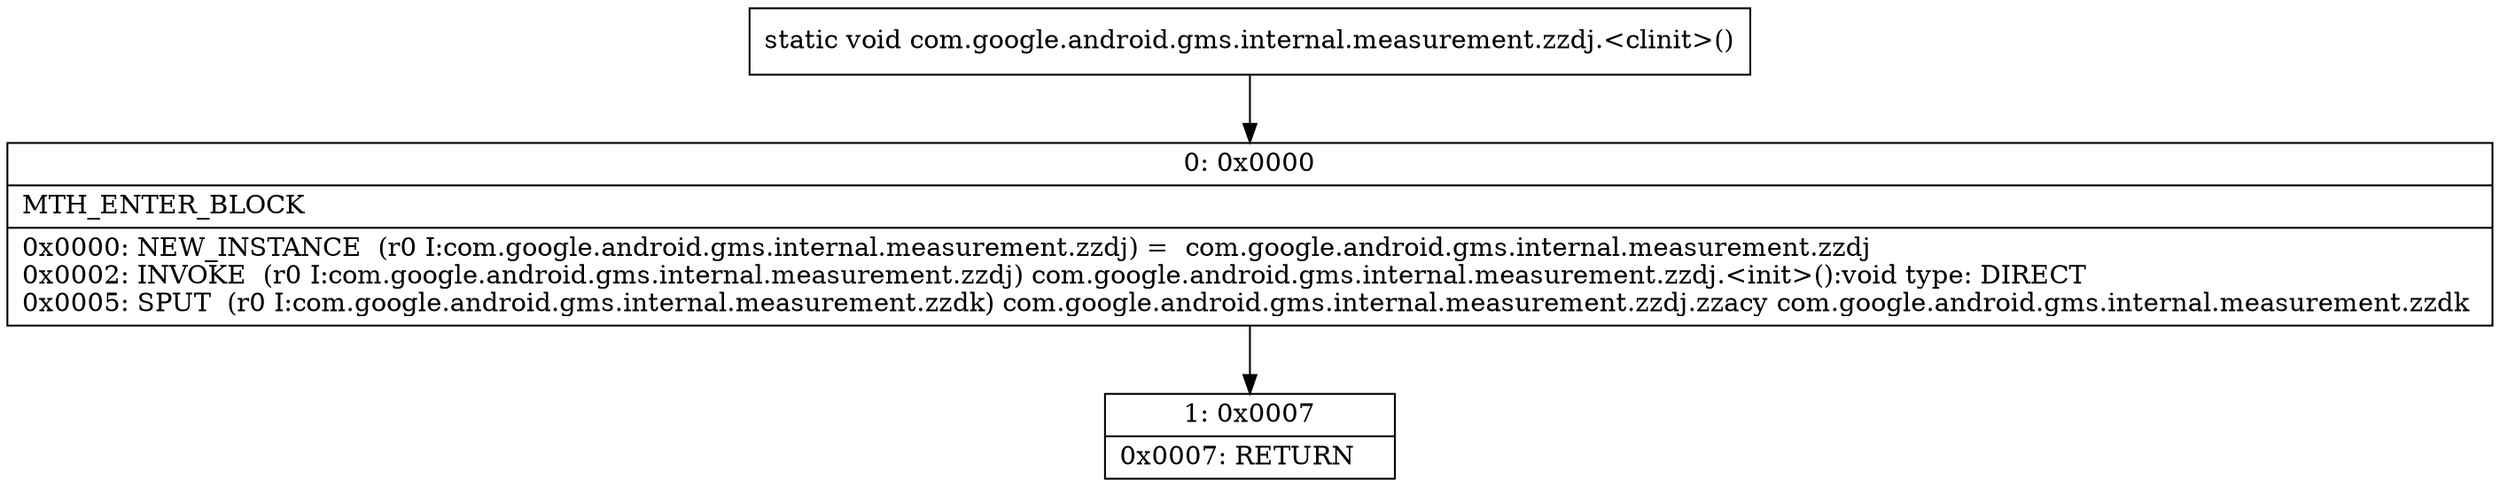 digraph "CFG forcom.google.android.gms.internal.measurement.zzdj.\<clinit\>()V" {
Node_0 [shape=record,label="{0\:\ 0x0000|MTH_ENTER_BLOCK\l|0x0000: NEW_INSTANCE  (r0 I:com.google.android.gms.internal.measurement.zzdj) =  com.google.android.gms.internal.measurement.zzdj \l0x0002: INVOKE  (r0 I:com.google.android.gms.internal.measurement.zzdj) com.google.android.gms.internal.measurement.zzdj.\<init\>():void type: DIRECT \l0x0005: SPUT  (r0 I:com.google.android.gms.internal.measurement.zzdk) com.google.android.gms.internal.measurement.zzdj.zzacy com.google.android.gms.internal.measurement.zzdk \l}"];
Node_1 [shape=record,label="{1\:\ 0x0007|0x0007: RETURN   \l}"];
MethodNode[shape=record,label="{static void com.google.android.gms.internal.measurement.zzdj.\<clinit\>() }"];
MethodNode -> Node_0;
Node_0 -> Node_1;
}

